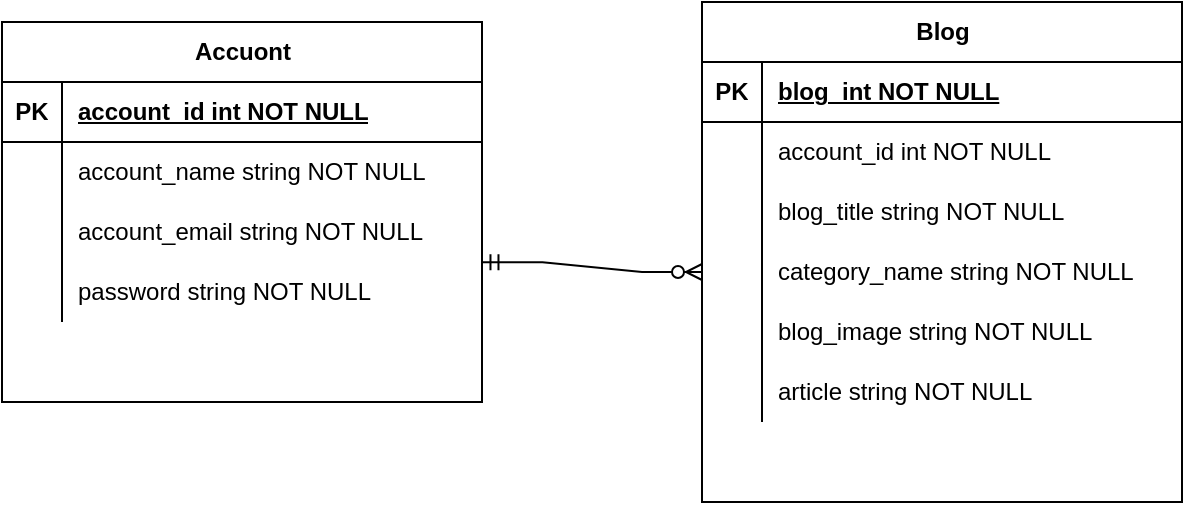 <mxfile version="21.6.5" type="device">
  <diagram name="第 1 页" id="zfLprTmrnR2OnlrqpBPJ">
    <mxGraphModel dx="804" dy="397" grid="1" gridSize="10" guides="1" tooltips="1" connect="1" arrows="1" fold="1" page="1" pageScale="1" pageWidth="827" pageHeight="1169" math="0" shadow="0">
      <root>
        <mxCell id="0" />
        <mxCell id="1" parent="0" />
        <mxCell id="8sCvLKJMMbIiCuMxm3y1-1" value="Accuont" style="shape=table;startSize=30;container=1;collapsible=1;childLayout=tableLayout;fixedRows=1;rowLines=0;fontStyle=1;align=center;resizeLast=1;html=1;" vertex="1" parent="1">
          <mxGeometry x="20" y="130" width="240" height="190" as="geometry" />
        </mxCell>
        <mxCell id="8sCvLKJMMbIiCuMxm3y1-2" value="" style="shape=tableRow;horizontal=0;startSize=0;swimlaneHead=0;swimlaneBody=0;fillColor=none;collapsible=0;dropTarget=0;points=[[0,0.5],[1,0.5]];portConstraint=eastwest;top=0;left=0;right=0;bottom=1;" vertex="1" parent="8sCvLKJMMbIiCuMxm3y1-1">
          <mxGeometry y="30" width="240" height="30" as="geometry" />
        </mxCell>
        <mxCell id="8sCvLKJMMbIiCuMxm3y1-3" value="PK" style="shape=partialRectangle;connectable=0;fillColor=none;top=0;left=0;bottom=0;right=0;fontStyle=1;overflow=hidden;whiteSpace=wrap;html=1;" vertex="1" parent="8sCvLKJMMbIiCuMxm3y1-2">
          <mxGeometry width="30" height="30" as="geometry">
            <mxRectangle width="30" height="30" as="alternateBounds" />
          </mxGeometry>
        </mxCell>
        <mxCell id="8sCvLKJMMbIiCuMxm3y1-4" value="account_id int NOT NULL" style="shape=partialRectangle;connectable=0;fillColor=none;top=0;left=0;bottom=0;right=0;align=left;spacingLeft=6;fontStyle=5;overflow=hidden;whiteSpace=wrap;html=1;" vertex="1" parent="8sCvLKJMMbIiCuMxm3y1-2">
          <mxGeometry x="30" width="210" height="30" as="geometry">
            <mxRectangle width="210" height="30" as="alternateBounds" />
          </mxGeometry>
        </mxCell>
        <mxCell id="8sCvLKJMMbIiCuMxm3y1-5" value="" style="shape=tableRow;horizontal=0;startSize=0;swimlaneHead=0;swimlaneBody=0;fillColor=none;collapsible=0;dropTarget=0;points=[[0,0.5],[1,0.5]];portConstraint=eastwest;top=0;left=0;right=0;bottom=0;" vertex="1" parent="8sCvLKJMMbIiCuMxm3y1-1">
          <mxGeometry y="60" width="240" height="30" as="geometry" />
        </mxCell>
        <mxCell id="8sCvLKJMMbIiCuMxm3y1-6" value="" style="shape=partialRectangle;connectable=0;fillColor=none;top=0;left=0;bottom=0;right=0;editable=1;overflow=hidden;whiteSpace=wrap;html=1;" vertex="1" parent="8sCvLKJMMbIiCuMxm3y1-5">
          <mxGeometry width="30" height="30" as="geometry">
            <mxRectangle width="30" height="30" as="alternateBounds" />
          </mxGeometry>
        </mxCell>
        <mxCell id="8sCvLKJMMbIiCuMxm3y1-7" value="account_name string NOT NULL" style="shape=partialRectangle;connectable=0;fillColor=none;top=0;left=0;bottom=0;right=0;align=left;spacingLeft=6;overflow=hidden;whiteSpace=wrap;html=1;" vertex="1" parent="8sCvLKJMMbIiCuMxm3y1-5">
          <mxGeometry x="30" width="210" height="30" as="geometry">
            <mxRectangle width="210" height="30" as="alternateBounds" />
          </mxGeometry>
        </mxCell>
        <mxCell id="8sCvLKJMMbIiCuMxm3y1-8" value="" style="shape=tableRow;horizontal=0;startSize=0;swimlaneHead=0;swimlaneBody=0;fillColor=none;collapsible=0;dropTarget=0;points=[[0,0.5],[1,0.5]];portConstraint=eastwest;top=0;left=0;right=0;bottom=0;" vertex="1" parent="8sCvLKJMMbIiCuMxm3y1-1">
          <mxGeometry y="90" width="240" height="30" as="geometry" />
        </mxCell>
        <mxCell id="8sCvLKJMMbIiCuMxm3y1-9" value="" style="shape=partialRectangle;connectable=0;fillColor=none;top=0;left=0;bottom=0;right=0;editable=1;overflow=hidden;whiteSpace=wrap;html=1;" vertex="1" parent="8sCvLKJMMbIiCuMxm3y1-8">
          <mxGeometry width="30" height="30" as="geometry">
            <mxRectangle width="30" height="30" as="alternateBounds" />
          </mxGeometry>
        </mxCell>
        <mxCell id="8sCvLKJMMbIiCuMxm3y1-10" value="account_email string NOT NULL" style="shape=partialRectangle;connectable=0;fillColor=none;top=0;left=0;bottom=0;right=0;align=left;spacingLeft=6;overflow=hidden;whiteSpace=wrap;html=1;" vertex="1" parent="8sCvLKJMMbIiCuMxm3y1-8">
          <mxGeometry x="30" width="210" height="30" as="geometry">
            <mxRectangle width="210" height="30" as="alternateBounds" />
          </mxGeometry>
        </mxCell>
        <mxCell id="8sCvLKJMMbIiCuMxm3y1-11" value="" style="shape=tableRow;horizontal=0;startSize=0;swimlaneHead=0;swimlaneBody=0;fillColor=none;collapsible=0;dropTarget=0;points=[[0,0.5],[1,0.5]];portConstraint=eastwest;top=0;left=0;right=0;bottom=0;" vertex="1" parent="8sCvLKJMMbIiCuMxm3y1-1">
          <mxGeometry y="120" width="240" height="30" as="geometry" />
        </mxCell>
        <mxCell id="8sCvLKJMMbIiCuMxm3y1-12" value="" style="shape=partialRectangle;connectable=0;fillColor=none;top=0;left=0;bottom=0;right=0;editable=1;overflow=hidden;whiteSpace=wrap;html=1;" vertex="1" parent="8sCvLKJMMbIiCuMxm3y1-11">
          <mxGeometry width="30" height="30" as="geometry">
            <mxRectangle width="30" height="30" as="alternateBounds" />
          </mxGeometry>
        </mxCell>
        <mxCell id="8sCvLKJMMbIiCuMxm3y1-13" value="password string NOT NULL" style="shape=partialRectangle;connectable=0;fillColor=none;top=0;left=0;bottom=0;right=0;align=left;spacingLeft=6;overflow=hidden;whiteSpace=wrap;html=1;" vertex="1" parent="8sCvLKJMMbIiCuMxm3y1-11">
          <mxGeometry x="30" width="210" height="30" as="geometry">
            <mxRectangle width="210" height="30" as="alternateBounds" />
          </mxGeometry>
        </mxCell>
        <mxCell id="8sCvLKJMMbIiCuMxm3y1-14" value="Blog" style="shape=table;startSize=30;container=1;collapsible=1;childLayout=tableLayout;fixedRows=1;rowLines=0;fontStyle=1;align=center;resizeLast=1;html=1;" vertex="1" parent="1">
          <mxGeometry x="370" y="120" width="240" height="250" as="geometry" />
        </mxCell>
        <mxCell id="8sCvLKJMMbIiCuMxm3y1-15" value="" style="shape=tableRow;horizontal=0;startSize=0;swimlaneHead=0;swimlaneBody=0;fillColor=none;collapsible=0;dropTarget=0;points=[[0,0.5],[1,0.5]];portConstraint=eastwest;top=0;left=0;right=0;bottom=1;" vertex="1" parent="8sCvLKJMMbIiCuMxm3y1-14">
          <mxGeometry y="30" width="240" height="30" as="geometry" />
        </mxCell>
        <mxCell id="8sCvLKJMMbIiCuMxm3y1-16" value="PK" style="shape=partialRectangle;connectable=0;fillColor=none;top=0;left=0;bottom=0;right=0;fontStyle=1;overflow=hidden;whiteSpace=wrap;html=1;" vertex="1" parent="8sCvLKJMMbIiCuMxm3y1-15">
          <mxGeometry width="30" height="30" as="geometry">
            <mxRectangle width="30" height="30" as="alternateBounds" />
          </mxGeometry>
        </mxCell>
        <mxCell id="8sCvLKJMMbIiCuMxm3y1-17" value="blog_int NOT NULL" style="shape=partialRectangle;connectable=0;fillColor=none;top=0;left=0;bottom=0;right=0;align=left;spacingLeft=6;fontStyle=5;overflow=hidden;whiteSpace=wrap;html=1;" vertex="1" parent="8sCvLKJMMbIiCuMxm3y1-15">
          <mxGeometry x="30" width="210" height="30" as="geometry">
            <mxRectangle width="210" height="30" as="alternateBounds" />
          </mxGeometry>
        </mxCell>
        <mxCell id="8sCvLKJMMbIiCuMxm3y1-18" value="" style="shape=tableRow;horizontal=0;startSize=0;swimlaneHead=0;swimlaneBody=0;fillColor=none;collapsible=0;dropTarget=0;points=[[0,0.5],[1,0.5]];portConstraint=eastwest;top=0;left=0;right=0;bottom=0;" vertex="1" parent="8sCvLKJMMbIiCuMxm3y1-14">
          <mxGeometry y="60" width="240" height="30" as="geometry" />
        </mxCell>
        <mxCell id="8sCvLKJMMbIiCuMxm3y1-19" value="" style="shape=partialRectangle;connectable=0;fillColor=none;top=0;left=0;bottom=0;right=0;editable=1;overflow=hidden;whiteSpace=wrap;html=1;" vertex="1" parent="8sCvLKJMMbIiCuMxm3y1-18">
          <mxGeometry width="30" height="30" as="geometry">
            <mxRectangle width="30" height="30" as="alternateBounds" />
          </mxGeometry>
        </mxCell>
        <mxCell id="8sCvLKJMMbIiCuMxm3y1-20" value="account_id int NOT NULL" style="shape=partialRectangle;connectable=0;fillColor=none;top=0;left=0;bottom=0;right=0;align=left;spacingLeft=6;overflow=hidden;whiteSpace=wrap;html=1;" vertex="1" parent="8sCvLKJMMbIiCuMxm3y1-18">
          <mxGeometry x="30" width="210" height="30" as="geometry">
            <mxRectangle width="210" height="30" as="alternateBounds" />
          </mxGeometry>
        </mxCell>
        <mxCell id="8sCvLKJMMbIiCuMxm3y1-21" value="" style="shape=tableRow;horizontal=0;startSize=0;swimlaneHead=0;swimlaneBody=0;fillColor=none;collapsible=0;dropTarget=0;points=[[0,0.5],[1,0.5]];portConstraint=eastwest;top=0;left=0;right=0;bottom=0;" vertex="1" parent="8sCvLKJMMbIiCuMxm3y1-14">
          <mxGeometry y="90" width="240" height="30" as="geometry" />
        </mxCell>
        <mxCell id="8sCvLKJMMbIiCuMxm3y1-22" value="" style="shape=partialRectangle;connectable=0;fillColor=none;top=0;left=0;bottom=0;right=0;editable=1;overflow=hidden;whiteSpace=wrap;html=1;" vertex="1" parent="8sCvLKJMMbIiCuMxm3y1-21">
          <mxGeometry width="30" height="30" as="geometry">
            <mxRectangle width="30" height="30" as="alternateBounds" />
          </mxGeometry>
        </mxCell>
        <mxCell id="8sCvLKJMMbIiCuMxm3y1-23" value="blog_title string NOT NULL" style="shape=partialRectangle;connectable=0;fillColor=none;top=0;left=0;bottom=0;right=0;align=left;spacingLeft=6;overflow=hidden;whiteSpace=wrap;html=1;" vertex="1" parent="8sCvLKJMMbIiCuMxm3y1-21">
          <mxGeometry x="30" width="210" height="30" as="geometry">
            <mxRectangle width="210" height="30" as="alternateBounds" />
          </mxGeometry>
        </mxCell>
        <mxCell id="8sCvLKJMMbIiCuMxm3y1-24" value="" style="shape=tableRow;horizontal=0;startSize=0;swimlaneHead=0;swimlaneBody=0;fillColor=none;collapsible=0;dropTarget=0;points=[[0,0.5],[1,0.5]];portConstraint=eastwest;top=0;left=0;right=0;bottom=0;" vertex="1" parent="8sCvLKJMMbIiCuMxm3y1-14">
          <mxGeometry y="120" width="240" height="30" as="geometry" />
        </mxCell>
        <mxCell id="8sCvLKJMMbIiCuMxm3y1-25" value="" style="shape=partialRectangle;connectable=0;fillColor=none;top=0;left=0;bottom=0;right=0;editable=1;overflow=hidden;whiteSpace=wrap;html=1;" vertex="1" parent="8sCvLKJMMbIiCuMxm3y1-24">
          <mxGeometry width="30" height="30" as="geometry">
            <mxRectangle width="30" height="30" as="alternateBounds" />
          </mxGeometry>
        </mxCell>
        <mxCell id="8sCvLKJMMbIiCuMxm3y1-26" value="category_name string NOT NULL" style="shape=partialRectangle;connectable=0;fillColor=none;top=0;left=0;bottom=0;right=0;align=left;spacingLeft=6;overflow=hidden;whiteSpace=wrap;html=1;" vertex="1" parent="8sCvLKJMMbIiCuMxm3y1-24">
          <mxGeometry x="30" width="210" height="30" as="geometry">
            <mxRectangle width="210" height="30" as="alternateBounds" />
          </mxGeometry>
        </mxCell>
        <mxCell id="8sCvLKJMMbIiCuMxm3y1-27" style="shape=tableRow;horizontal=0;startSize=0;swimlaneHead=0;swimlaneBody=0;fillColor=none;collapsible=0;dropTarget=0;points=[[0,0.5],[1,0.5]];portConstraint=eastwest;top=0;left=0;right=0;bottom=0;" vertex="1" parent="8sCvLKJMMbIiCuMxm3y1-14">
          <mxGeometry y="150" width="240" height="30" as="geometry" />
        </mxCell>
        <mxCell id="8sCvLKJMMbIiCuMxm3y1-28" style="shape=partialRectangle;connectable=0;fillColor=none;top=0;left=0;bottom=0;right=0;editable=1;overflow=hidden;whiteSpace=wrap;html=1;" vertex="1" parent="8sCvLKJMMbIiCuMxm3y1-27">
          <mxGeometry width="30" height="30" as="geometry">
            <mxRectangle width="30" height="30" as="alternateBounds" />
          </mxGeometry>
        </mxCell>
        <mxCell id="8sCvLKJMMbIiCuMxm3y1-29" value="blog_image string NOT NULL" style="shape=partialRectangle;connectable=0;fillColor=none;top=0;left=0;bottom=0;right=0;align=left;spacingLeft=6;overflow=hidden;whiteSpace=wrap;html=1;" vertex="1" parent="8sCvLKJMMbIiCuMxm3y1-27">
          <mxGeometry x="30" width="210" height="30" as="geometry">
            <mxRectangle width="210" height="30" as="alternateBounds" />
          </mxGeometry>
        </mxCell>
        <mxCell id="8sCvLKJMMbIiCuMxm3y1-30" style="shape=tableRow;horizontal=0;startSize=0;swimlaneHead=0;swimlaneBody=0;fillColor=none;collapsible=0;dropTarget=0;points=[[0,0.5],[1,0.5]];portConstraint=eastwest;top=0;left=0;right=0;bottom=0;" vertex="1" parent="8sCvLKJMMbIiCuMxm3y1-14">
          <mxGeometry y="180" width="240" height="30" as="geometry" />
        </mxCell>
        <mxCell id="8sCvLKJMMbIiCuMxm3y1-31" style="shape=partialRectangle;connectable=0;fillColor=none;top=0;left=0;bottom=0;right=0;editable=1;overflow=hidden;whiteSpace=wrap;html=1;" vertex="1" parent="8sCvLKJMMbIiCuMxm3y1-30">
          <mxGeometry width="30" height="30" as="geometry">
            <mxRectangle width="30" height="30" as="alternateBounds" />
          </mxGeometry>
        </mxCell>
        <mxCell id="8sCvLKJMMbIiCuMxm3y1-32" value="article string NOT NULL" style="shape=partialRectangle;connectable=0;fillColor=none;top=0;left=0;bottom=0;right=0;align=left;spacingLeft=6;overflow=hidden;whiteSpace=wrap;html=1;" vertex="1" parent="8sCvLKJMMbIiCuMxm3y1-30">
          <mxGeometry x="30" width="210" height="30" as="geometry">
            <mxRectangle width="210" height="30" as="alternateBounds" />
          </mxGeometry>
        </mxCell>
        <mxCell id="8sCvLKJMMbIiCuMxm3y1-33" value="" style="edgeStyle=entityRelationEdgeStyle;fontSize=12;html=1;endArrow=ERzeroToMany;startArrow=ERmandOne;rounded=0;exitX=1.001;exitY=0.005;exitDx=0;exitDy=0;exitPerimeter=0;entryX=0;entryY=0.5;entryDx=0;entryDy=0;" edge="1" parent="1" source="8sCvLKJMMbIiCuMxm3y1-11" target="8sCvLKJMMbIiCuMxm3y1-24">
          <mxGeometry width="100" height="100" relative="1" as="geometry">
            <mxPoint x="270.0" y="270.0" as="sourcePoint" />
            <mxPoint x="376.64" y="270.44" as="targetPoint" />
            <Array as="points">
              <mxPoint x="269.64" y="255.44" />
              <mxPoint x="276.64" y="270.44" />
            </Array>
          </mxGeometry>
        </mxCell>
      </root>
    </mxGraphModel>
  </diagram>
</mxfile>
